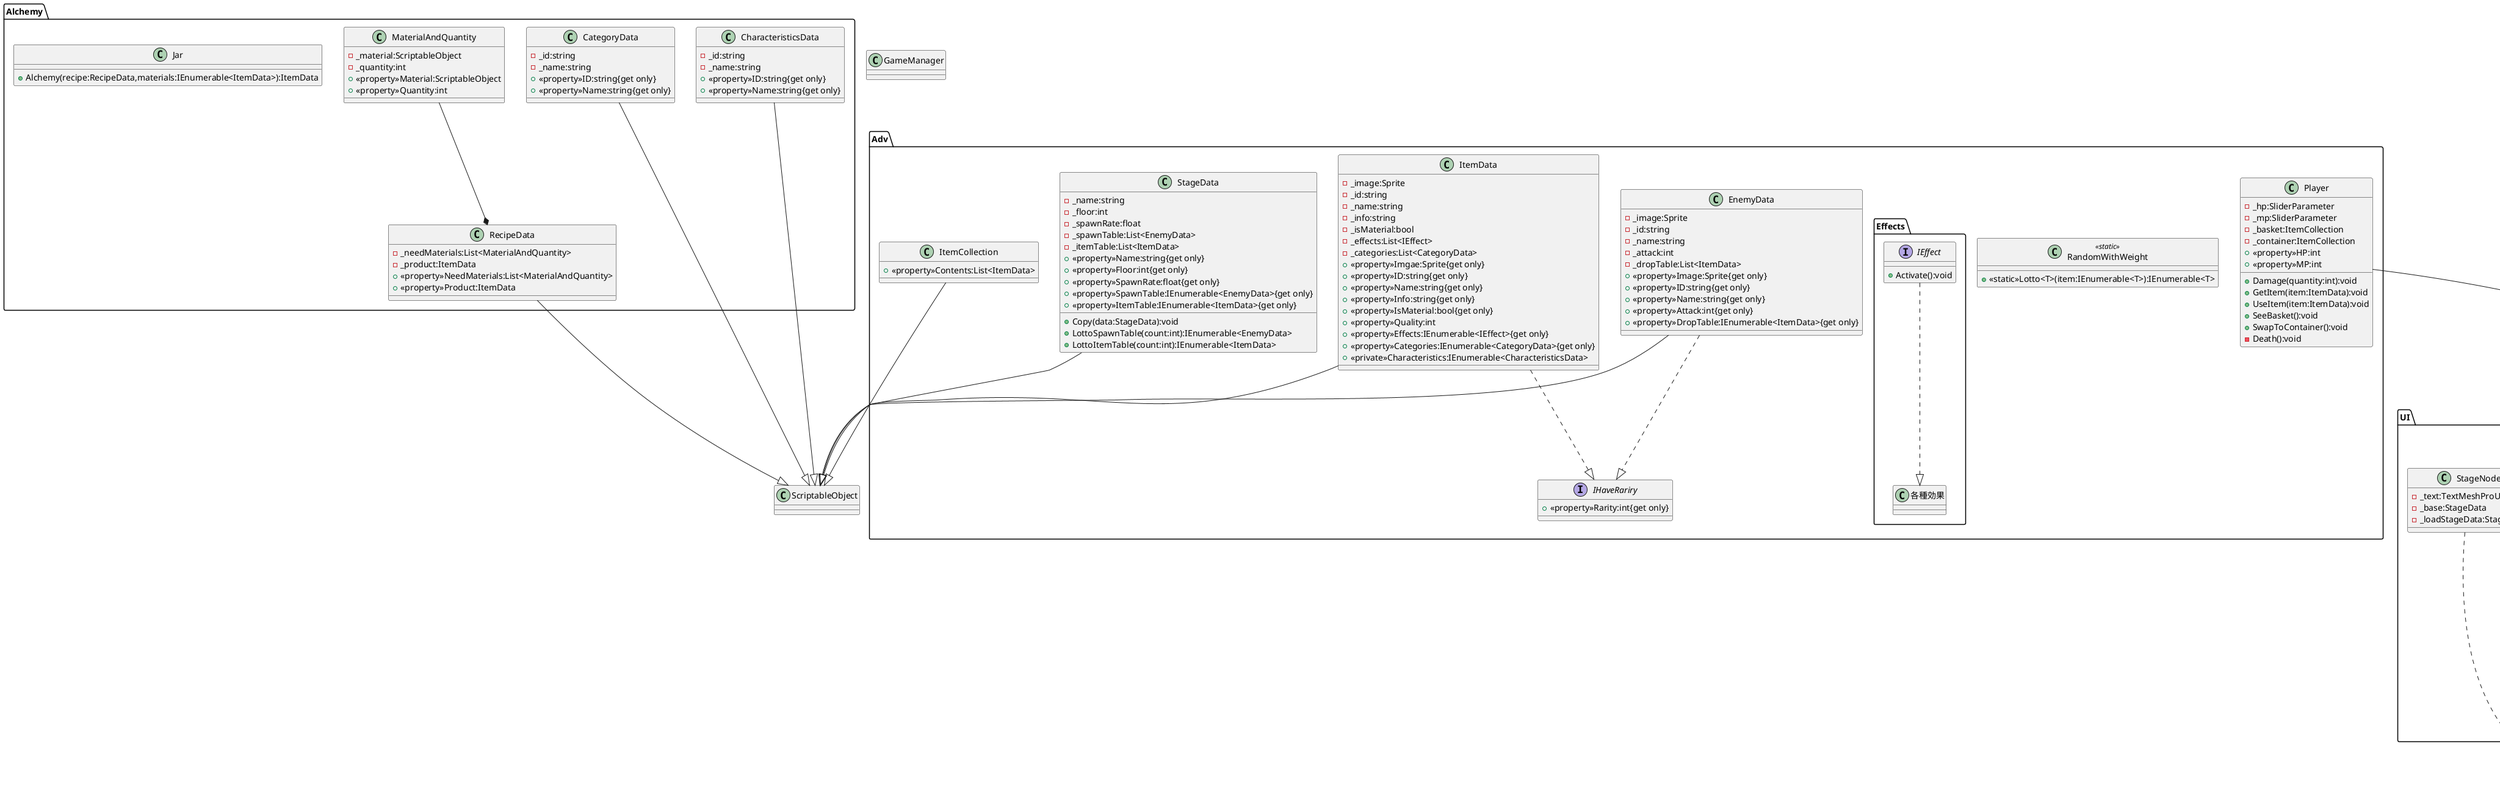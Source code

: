@startuml

package Adv
{
    package Effects
    {
        interface IEffect
        {
            +Activate():void
        }
        class 各種効果
    }
    interface IHaveRariry
    {
        +<<property>>Rarity:int{get only}
    }
    class RandomWithWeight <<static>>
    {
        +<<static>>Lotto<T>(item:IEnumerable<T>):IEnumerable<T>
    }
    class ItemData
    {
        -_image:Sprite
        -_id:string
        -_name:string
        -_info:string
        -_isMaterial:bool
        -_effects:List<IEffect>
        -_categories:List<CategoryData>
        +<<property>>Imgae:Sprite{get only}
        +<<property>>ID:string{get only}
        +<<property>>Name:string{get only}
        +<<property>>Info:string{get only}
        +<<property>>IsMaterial:bool{get only}
        +<<property>>Quality:int
        +<<property>>Effects:IEnumerable<IEffect>{get only}
        +<<property>>Categories:IEnumerable<CategoryData>{get only}
        +<<private>>Characteristics:IEnumerable<CharacteristicsData>
    }
    class EnemyData
    {
        -_image:Sprite
        -_id:string
        -_name:string
        -_attack:int
        -_dropTable:List<ItemData>
        +<<property>>Image:Sprite{get only}
        +<<property>>ID:string{get only}
        +<<property>>Name:string{get only}
        +<<property>>Attack:int{get only}
        +<<property>>DropTable:IEnumerable<ItemData>{get only}
    }
    class StageData
    {
        -_name:string
        -_floor:int
        -_spawnRate:float
        -_spawnTable:List<EnemyData>
        -_itemTable:List<ItemData>
        +<<property>>Name:string{get only}
        +<<property>>Floor:int{get only}
        +<<property>>SpawnRate:float{get only}
        +<<property>>SpawnTable:IEnumerable<EnemyData>{get only}
        +<<property>>ItemTable:IEnumerable<ItemData>{get only}
        +Copy(data:StageData):void
        +LottoSpawnTable(count:int):IEnumerable<EnemyData>
        +LottoItemTable(count:int):IEnumerable<ItemData>
    }
    class Player
    {
        -_hp:SliderParameter
        -_mp:SliderParameter
        -_basket:ItemCollection
        -_container:ItemCollection
        +<<property>>HP:int
        +<<property>>MP:int
        +Damage(quantity:int):void
        +GetItem(item:ItemData):void
        +UseItem(item:ItemData):void
        +SeeBasket():void
        +SwapToContainer():void
        -Death():void
    }
    class ItemCollection
    {
        +<<property>>Contents:List<ItemData>
    }
}

package Alchemy
{
    class CategoryData
    {
        -_id:string
        -_name:string
        +<<property>>ID:string{get only}
        +<<property>>Name:string{get only}
    }
    class CharacteristicsData
    {
        -_id:string
        -_name:string
        +<<property>>ID:string{get only}
        +<<property>>Name:string{get only}
    }
    class RecipeData
    {
        -_needMaterials:List<MaterialAndQuantity>
        -_product:ItemData
        +<<property>>NeedMaterials:List<MaterialAndQuantity>
        +<<property>>Product:ItemData
    }
    class MaterialAndQuantity
    {
        -_material:ScriptableObject
        -_quantity:int
        +<<property>>Material:ScriptableObject
        +<<property>>Quantity:int
    }
    class Jar
    {
        +Alchemy(recipe:RecipeData,materials:IEnumerable<ItemData>):ItemData
    }
}

package Sweeper
{
    package TileContents
    {
        interface ITileContents
        {
            +<<property>>Image:Sprite
            +Open():void
        }
        class None
        {
            +None()
        }
        class Enemy
        {
            -_enemyData:EnemyData
            +Enemy()
            +Enemy(data:EnemyData)
        }
        class Stair
        {
            +Stair()
        }
        class Pick
        {
            -datas:List<ItemData>
            -OpenProcess():IEnumerator
            +Pick()
            +Pick(datas:List<ItemData>)
        }
        class Exit
        {
            +Exit()
        }
    }
    class Tile
    {
        -_aroundTiles:List<Tile>
        -_contentsMap::Dictionary<Type,int>
        +<<property>>Contents:ITileContents
        +<<property>>ContentsMap:IDictionary<Type,int>{ get only }
        +<<property>>AroundTiles:IEnumerable<TIle>{ get only }
        +<<property>>Pos:Vector2
        +<<property>>CanOpen:bool
        +AddAroundTile(tile:Tile)
        +CountUpAround(target:ITileContents):void
        +Open():void
    }
    class TileView
    {
        -_tileImage:Image
        -_hints:Transform
        -_contents:GameObject
        -_bad:GameObject
        -_animator:Animator
        +Open():void
        +ShowHints(contentsMap:IDictionary<Type,int>):void
        +ShowContens(contents:ITileContents):void
        +ChangeBad():void
    }
    class TileController
    {
        -_tile:Tile
        -_tileView:TileView
    }
    class TileFactory
    class Stage
    {
        -_gridLayoutGroup:GridlayoutGroup
        -viewSize:int
        -_stageData:StageData
        -_info
        +<<property>>Map:GameObject[][]{ private set }
        +<<property>>Width:int{ private set }
        +<<property>>Height:int{ private set }
        +<<property>>NowFloor:int{ private set }
        -Reset(width:int,height:int):void
        -Clear():void
        +Create(width:int, height:int, stageOption:StageOption):void
        +SetContents(contents:ITileContents, index:int):void
        +Next():void
    }
    class StageOption
    {
        +Enemy:int
        +Storage:int
        +Stair:int
        +Openable:int
        +SpawnTable:List<EnemyData>
        +ItemTable:List<ItemData>
    }
}

package UI
{
    class ContentsCounter
    {
        -_image:Sprite
        -_value:TextMeshProUGUI
        +<<property>>Value:int
        +Init(image:Sprite,value:int,operand:bool,color:Color)
    }
    class ContentsCounterFactory
    class Dialog
    {
        -_body:TextMeshProUGUI
        -_onAgree:GameObject
        -_onDisAgree:GameObject
        +Show(type:DialogType,text:string,onAgree:Action,onDisAgree:Action)
    }
    enum DialogType
    {
        AgreeOnly,
        Switch,
    }
    class DialogFactory
    class StageInfo
    {
        -_contents:Transform
        -_floor:TextMeshProUGUI
        -_timer:ContentsCounter
        -factory:IFactory<GameObject
        +SetTimer(timeLimit:int):void
        +SetFloor(floorInfo:string)
        +ShowContents(option:StageOption)
        -CountContents<T>(list:IEnumerable<T>)
    }
    class SliderParameter
    {
        -_text:TextMeshProUGUI
        -_slider:Slider
        +<<property>>Name:string{get only}
        +<<property>>Min:float{get only}
        +<<property>>Max:float{get only}
        +<<property>>Value:float
        +Init(name:string,min:float,max:float):void
        +SetName(name:string):void
        +Range(min:float,max:float):void
    }
    class StageNode
    {
        -_text:TextMeshProUGUI
        -_base:StageData
        -_loadStageData:StageData
    }
    class TitleOptionsManager
    {
        -_tapZone:EventTrigger
    }
    class ItemNode
    {
        -_image:Image
        -_text:TextMeshProUGUI
        -_item:ItemData
        -_holding:int
        +<<property>>Item:ItemData{get only}
        +<<property>>Holding:int
        +Init(item:ItemData):void
    }
    class ItemNodeFactroy
    class ItemViewer
    {
        -_contents:Transform
        -_collections:ItemCollection
        -_factory:IFactory<GameObject>
        +Show(collection:ItemCollection):void
        +Close():void
    }
    class PickItemFactory
    class PickItem
    {
        -_image:Image
        -_rectTransform:RectTransform
        +Init(sprite:Sprite):void
        +Move(tf:Transform):void
    }
}

class GameManager
interface IFactory<T>
{
    +Create():T
}


Enemy ..|> ITileContents
None ..|> ITileContents
Stair ..|> ITileContents
Pick ..|> ITileContents
Exit ..|> ITileContents

TileFactory ..|> IFactory
DialogFactory ..|> IFactory
ContentsCounterFactory ..|> IFactory
ItemNodeFactroy ..|> IFactory
PickItemFactory ..|> IFactory

TileFactory ..> Tile : Create
DialogFactory ..> Dialog : Create
ContentsCounterFactory ..> ContentsCounter : Create
ItemNodeFactroy ..> ItemNode : Create 
PickItemFactory ..> PickItem : Create

TileController ..|> IPointerClickHandler
StageNode ..|> IPointerClickHandler
ItemNode ..|> IPointerClickHandler

EnemyData ..|> IHaveRariry
ItemData ..|> IHaveRariry

IEffect ..|> 各種効果

RecipeData --|> ScriptableObject
CategoryData --|> ScriptableObject
CharacteristicsData --|> ScriptableObject
ItemData --|> ScriptableObject
EnemyData --|> ScriptableObject
StageData --|> ScriptableObject
ItemCollection --|> ScriptableObject

Player -- ItemViewer
ItemViewer -- ItemNode
Stage -- StageInfo

TileController *--> Tile
TileController *--> TileView
Tile *--> ITileContents
Stage *--> StageOption

MaterialAndQuantity --* RecipeData

@enduml